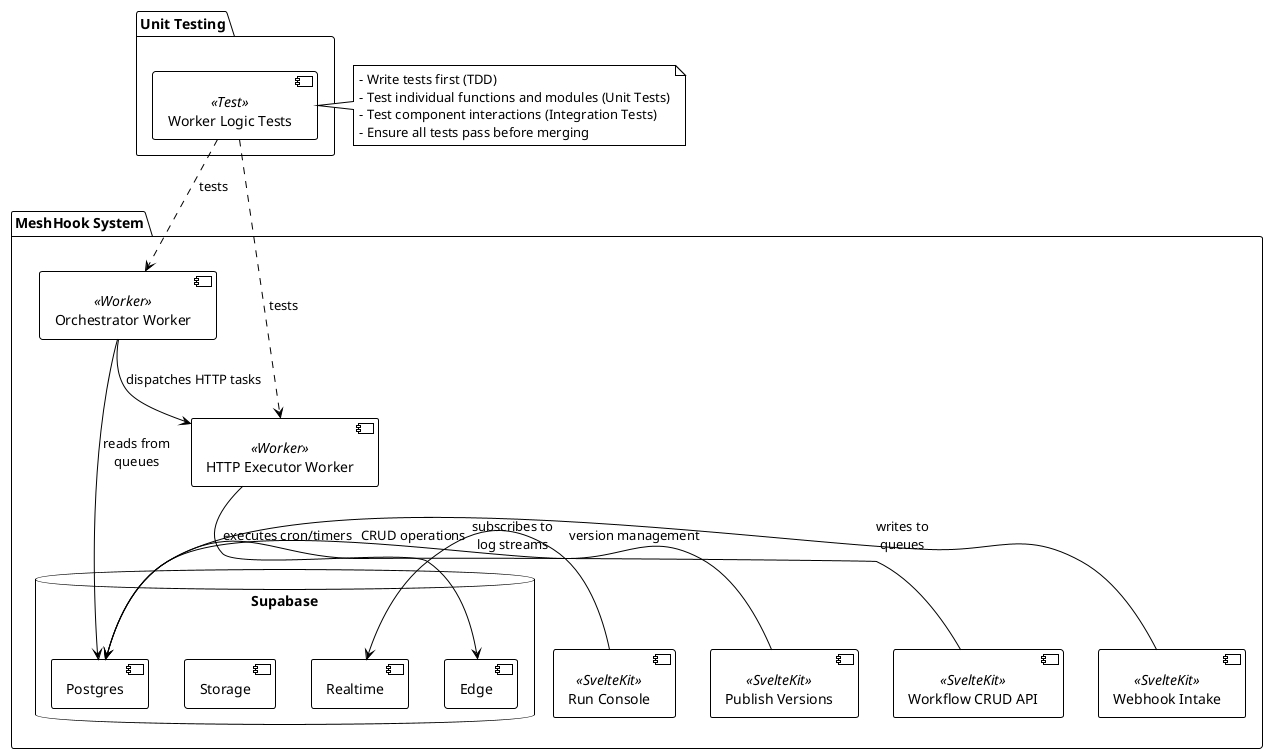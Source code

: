 @startuml

!theme plain

package "MeshHook System" {
    [Webhook Intake] <<SvelteKit>>
    [Workflow CRUD API] <<SvelteKit>>
    [Publish Versions] <<SvelteKit>>
    [Run Console] <<SvelteKit>>
    database "Supabase" {
        [Postgres]
        [Realtime]
        [Storage]
        [Edge]
    }
    [Orchestrator Worker] <<Worker>>
    [HTTP Executor Worker] <<Worker>>
}

package "Unit Testing" {
    [Worker Logic Tests] <<Test>>
}

[Worker Logic Tests] .down.> [Orchestrator Worker] : tests
[Worker Logic Tests] .down.> [HTTP Executor Worker] : tests

[Webhook Intake] -right-> [Postgres] : writes to\nqueues
[Workflow CRUD API] -right-> [Postgres] : CRUD operations
[Publish Versions] -right-> [Postgres] : version management
[Run Console] -right-> [Realtime] : subscribes to\nlog streams
[Orchestrator Worker] -right-> [Postgres] : reads from\nqueues
[Orchestrator Worker] -down-> [HTTP Executor Worker] : dispatches HTTP tasks
[HTTP Executor Worker] -down-> [Edge] : executes cron/timers

note right of [Worker Logic Tests]
  - Write tests first (TDD)
  - Test individual functions and modules (Unit Tests)
  - Test component interactions (Integration Tests)
  - Ensure all tests pass before merging
end note

@enduml